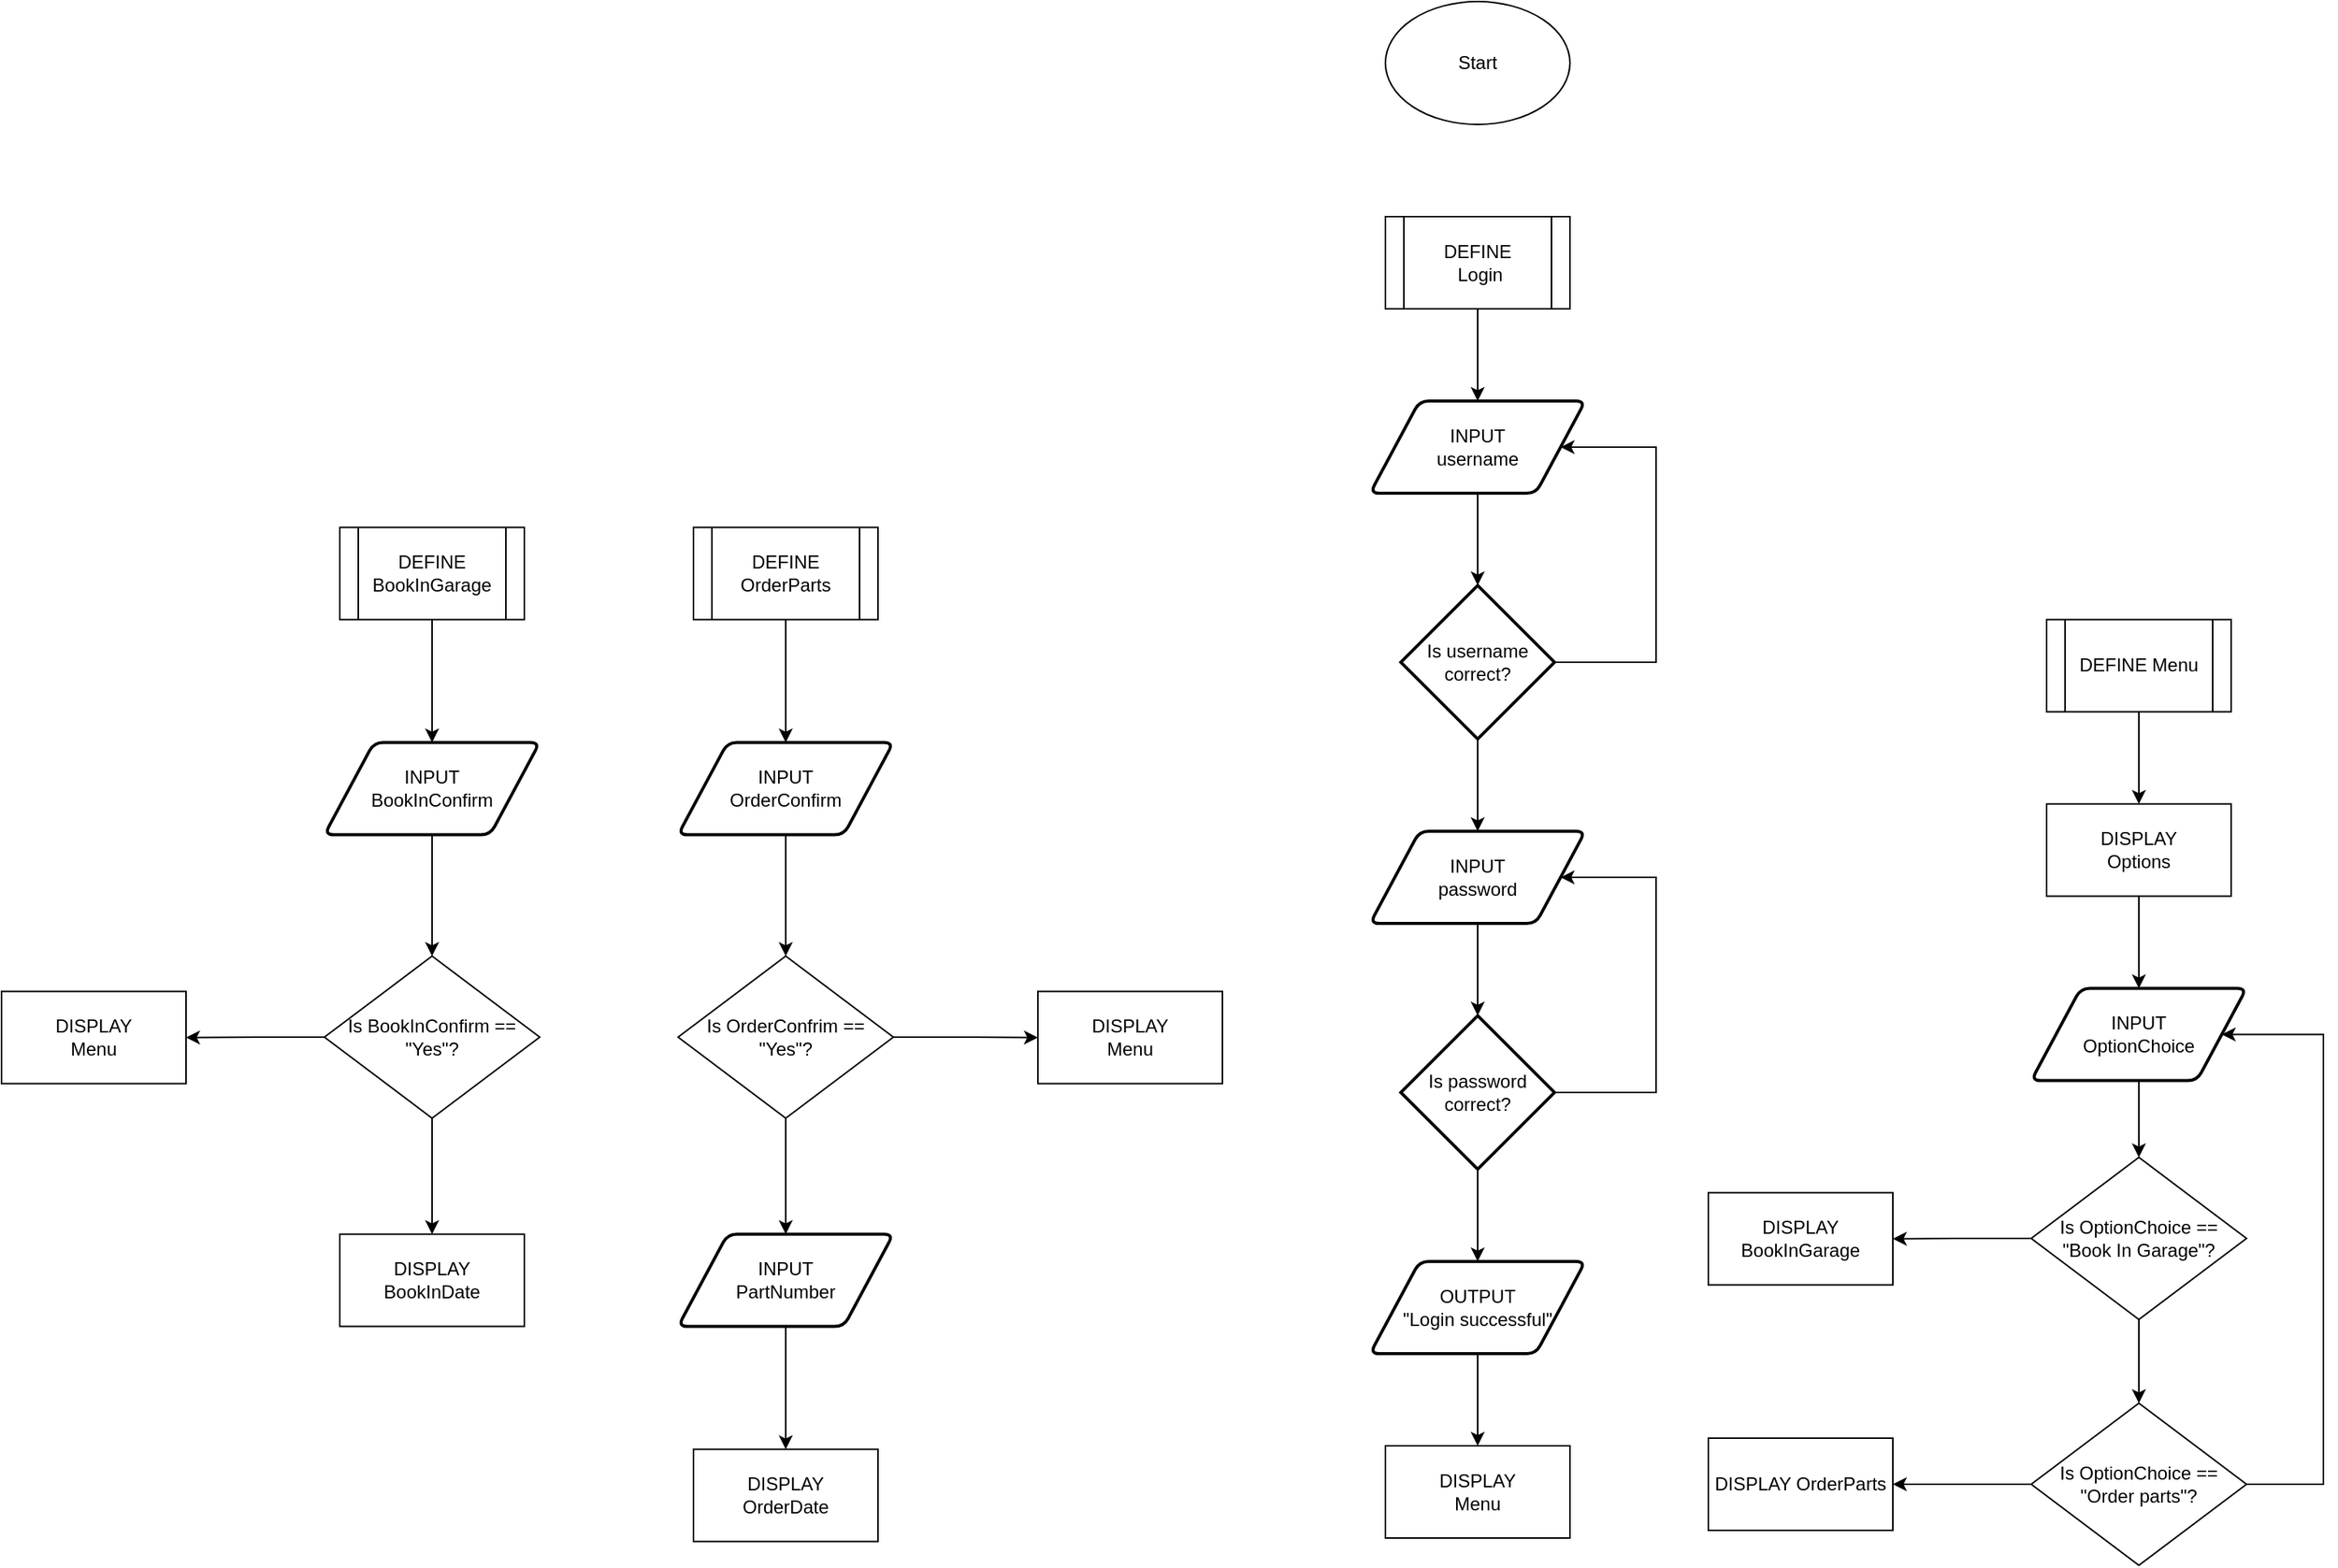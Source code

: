 <mxfile version="22.1.5" type="device" pages="4">
  <diagram id="jziwE1I9XEsc8JKGSchP" name="Flowchart">
    <mxGraphModel dx="2864" dy="1133" grid="1" gridSize="10" guides="1" tooltips="1" connect="1" arrows="1" fold="1" page="1" pageScale="1" pageWidth="827" pageHeight="1169" math="0" shadow="0">
      <root>
        <mxCell id="0" />
        <mxCell id="1" parent="0" />
        <mxCell id="joNV0J1uttv2Q91yzhjy-1" value="Start" style="ellipse;whiteSpace=wrap;html=1;" parent="1" vertex="1">
          <mxGeometry x="550" y="530" width="120" height="80" as="geometry" />
        </mxCell>
        <mxCell id="joNV0J1uttv2Q91yzhjy-3" value="INPUT&lt;br&gt;username" style="shape=parallelogram;html=1;strokeWidth=2;perimeter=parallelogramPerimeter;whiteSpace=wrap;rounded=1;arcSize=12;size=0.23;" parent="1" vertex="1">
          <mxGeometry x="540" y="790" width="140" height="60" as="geometry" />
        </mxCell>
        <mxCell id="y3ASRmUpmLl_MCogKMLo-6" style="edgeStyle=orthogonalEdgeStyle;rounded=0;orthogonalLoop=1;jettySize=auto;html=1;exitX=0.5;exitY=1;exitDx=0;exitDy=0;entryX=0.5;entryY=0;entryDx=0;entryDy=0;" parent="1" source="joNV0J1uttv2Q91yzhjy-7" target="joNV0J1uttv2Q91yzhjy-3" edge="1">
          <mxGeometry relative="1" as="geometry" />
        </mxCell>
        <mxCell id="joNV0J1uttv2Q91yzhjy-7" value="DEFINE&lt;br&gt;&amp;nbsp;Login" style="shape=process;whiteSpace=wrap;html=1;backgroundOutline=1;" parent="1" vertex="1">
          <mxGeometry x="550" y="670" width="120" height="60" as="geometry" />
        </mxCell>
        <mxCell id="y3ASRmUpmLl_MCogKMLo-2" style="edgeStyle=elbowEdgeStyle;rounded=0;orthogonalLoop=1;jettySize=auto;html=1;exitX=1;exitY=0.5;exitDx=0;exitDy=0;exitPerimeter=0;entryX=1;entryY=0.5;entryDx=0;entryDy=0;" parent="1" source="y3ASRmUpmLl_MCogKMLo-1" target="joNV0J1uttv2Q91yzhjy-3" edge="1">
          <mxGeometry relative="1" as="geometry">
            <Array as="points">
              <mxPoint x="726" y="890" />
            </Array>
          </mxGeometry>
        </mxCell>
        <mxCell id="y3ASRmUpmLl_MCogKMLo-7" style="edgeStyle=orthogonalEdgeStyle;rounded=0;orthogonalLoop=1;jettySize=auto;html=1;exitX=0.5;exitY=1;exitDx=0;exitDy=0;exitPerimeter=0;entryX=0.5;entryY=0;entryDx=0;entryDy=0;" parent="1" source="y3ASRmUpmLl_MCogKMLo-1" target="y3ASRmUpmLl_MCogKMLo-4" edge="1">
          <mxGeometry relative="1" as="geometry" />
        </mxCell>
        <mxCell id="y3ASRmUpmLl_MCogKMLo-1" value="Is username correct?" style="strokeWidth=2;html=1;shape=mxgraph.flowchart.decision;whiteSpace=wrap;" parent="1" vertex="1">
          <mxGeometry x="560" y="910" width="100" height="100" as="geometry" />
        </mxCell>
        <mxCell id="y3ASRmUpmLl_MCogKMLo-4" value="INPUT&lt;br&gt;password" style="shape=parallelogram;html=1;strokeWidth=2;perimeter=parallelogramPerimeter;whiteSpace=wrap;rounded=1;arcSize=12;size=0.23;" parent="1" vertex="1">
          <mxGeometry x="540" y="1070" width="140" height="60" as="geometry" />
        </mxCell>
        <mxCell id="y3ASRmUpmLl_MCogKMLo-5" style="edgeStyle=orthogonalEdgeStyle;rounded=0;orthogonalLoop=1;jettySize=auto;html=1;exitX=0.5;exitY=1;exitDx=0;exitDy=0;entryX=0.5;entryY=0;entryDx=0;entryDy=0;entryPerimeter=0;" parent="1" source="joNV0J1uttv2Q91yzhjy-3" target="y3ASRmUpmLl_MCogKMLo-1" edge="1">
          <mxGeometry relative="1" as="geometry" />
        </mxCell>
        <mxCell id="y3ASRmUpmLl_MCogKMLo-10" style="edgeStyle=elbowEdgeStyle;rounded=0;orthogonalLoop=1;jettySize=auto;html=1;exitX=1;exitY=0.5;exitDx=0;exitDy=0;exitPerimeter=0;entryX=1;entryY=0.5;entryDx=0;entryDy=0;" parent="1" source="y3ASRmUpmLl_MCogKMLo-8" target="y3ASRmUpmLl_MCogKMLo-4" edge="1">
          <mxGeometry relative="1" as="geometry">
            <Array as="points">
              <mxPoint x="726" y="1170" />
            </Array>
          </mxGeometry>
        </mxCell>
        <mxCell id="y3ASRmUpmLl_MCogKMLo-21" style="edgeStyle=orthogonalEdgeStyle;rounded=0;orthogonalLoop=1;jettySize=auto;html=1;exitX=0.5;exitY=1;exitDx=0;exitDy=0;exitPerimeter=0;entryX=0.5;entryY=0;entryDx=0;entryDy=0;" parent="1" source="y3ASRmUpmLl_MCogKMLo-8" target="y3ASRmUpmLl_MCogKMLo-12" edge="1">
          <mxGeometry relative="1" as="geometry" />
        </mxCell>
        <mxCell id="y3ASRmUpmLl_MCogKMLo-8" value="Is password correct?" style="strokeWidth=2;html=1;shape=mxgraph.flowchart.decision;whiteSpace=wrap;" parent="1" vertex="1">
          <mxGeometry x="560" y="1190" width="100" height="100" as="geometry" />
        </mxCell>
        <mxCell id="y3ASRmUpmLl_MCogKMLo-9" style="edgeStyle=orthogonalEdgeStyle;rounded=0;orthogonalLoop=1;jettySize=auto;html=1;exitX=0.5;exitY=1;exitDx=0;exitDy=0;entryX=0.5;entryY=0;entryDx=0;entryDy=0;entryPerimeter=0;" parent="1" source="y3ASRmUpmLl_MCogKMLo-4" target="y3ASRmUpmLl_MCogKMLo-8" edge="1">
          <mxGeometry relative="1" as="geometry" />
        </mxCell>
        <mxCell id="y3ASRmUpmLl_MCogKMLo-22" style="edgeStyle=orthogonalEdgeStyle;rounded=0;orthogonalLoop=1;jettySize=auto;html=1;exitX=0.5;exitY=1;exitDx=0;exitDy=0;entryX=0.5;entryY=0;entryDx=0;entryDy=0;" parent="1" source="y3ASRmUpmLl_MCogKMLo-12" target="y3ASRmUpmLl_MCogKMLo-13" edge="1">
          <mxGeometry relative="1" as="geometry" />
        </mxCell>
        <mxCell id="y3ASRmUpmLl_MCogKMLo-12" value="OUTPUT&lt;br&gt;&quot;Login successful&quot;" style="shape=parallelogram;html=1;strokeWidth=2;perimeter=parallelogramPerimeter;whiteSpace=wrap;rounded=1;arcSize=12;size=0.23;" parent="1" vertex="1">
          <mxGeometry x="540" y="1350" width="140" height="60" as="geometry" />
        </mxCell>
        <mxCell id="y3ASRmUpmLl_MCogKMLo-13" value="DISPLAY&lt;br&gt;Menu" style="rounded=0;whiteSpace=wrap;html=1;" parent="1" vertex="1">
          <mxGeometry x="550" y="1470" width="120" height="60" as="geometry" />
        </mxCell>
        <mxCell id="y3ASRmUpmLl_MCogKMLo-20" style="edgeStyle=orthogonalEdgeStyle;rounded=0;orthogonalLoop=1;jettySize=auto;html=1;exitX=0.5;exitY=1;exitDx=0;exitDy=0;entryX=0.5;entryY=0;entryDx=0;entryDy=0;" parent="1" source="y3ASRmUpmLl_MCogKMLo-14" target="y3ASRmUpmLl_MCogKMLo-17" edge="1">
          <mxGeometry relative="1" as="geometry" />
        </mxCell>
        <mxCell id="y3ASRmUpmLl_MCogKMLo-14" value="DEFINE Menu" style="shape=process;whiteSpace=wrap;html=1;backgroundOutline=1;" parent="1" vertex="1">
          <mxGeometry x="980" y="932.25" width="120" height="60" as="geometry" />
        </mxCell>
        <mxCell id="y3ASRmUpmLl_MCogKMLo-19" style="edgeStyle=orthogonalEdgeStyle;rounded=0;orthogonalLoop=1;jettySize=auto;html=1;exitX=0.5;exitY=1;exitDx=0;exitDy=0;entryX=0.5;entryY=0;entryDx=0;entryDy=0;" parent="1" source="y3ASRmUpmLl_MCogKMLo-17" target="y3ASRmUpmLl_MCogKMLo-18" edge="1">
          <mxGeometry relative="1" as="geometry" />
        </mxCell>
        <mxCell id="y3ASRmUpmLl_MCogKMLo-17" value="DISPLAY&lt;br&gt;Options" style="rounded=0;whiteSpace=wrap;html=1;" parent="1" vertex="1">
          <mxGeometry x="980" y="1052.25" width="120" height="60" as="geometry" />
        </mxCell>
        <mxCell id="y3ASRmUpmLl_MCogKMLo-24" style="edgeStyle=orthogonalEdgeStyle;rounded=0;orthogonalLoop=1;jettySize=auto;html=1;exitX=0.5;exitY=1;exitDx=0;exitDy=0;entryX=0.5;entryY=0;entryDx=0;entryDy=0;" parent="1" source="y3ASRmUpmLl_MCogKMLo-18" target="y3ASRmUpmLl_MCogKMLo-23" edge="1">
          <mxGeometry relative="1" as="geometry" />
        </mxCell>
        <mxCell id="y3ASRmUpmLl_MCogKMLo-18" value="INPUT&lt;br&gt;OptionChoice" style="shape=parallelogram;html=1;strokeWidth=2;perimeter=parallelogramPerimeter;whiteSpace=wrap;rounded=1;arcSize=12;size=0.23;" parent="1" vertex="1">
          <mxGeometry x="970" y="1172.25" width="140" height="60" as="geometry" />
        </mxCell>
        <mxCell id="MGW0zBob_JRBG9ysVH5K-1" style="edgeStyle=orthogonalEdgeStyle;rounded=0;orthogonalLoop=1;jettySize=auto;html=1;exitX=0;exitY=0.5;exitDx=0;exitDy=0;entryX=1;entryY=0.5;entryDx=0;entryDy=0;" parent="1" source="y3ASRmUpmLl_MCogKMLo-23" target="y3ASRmUpmLl_MCogKMLo-25" edge="1">
          <mxGeometry relative="1" as="geometry" />
        </mxCell>
        <mxCell id="MGW0zBob_JRBG9ysVH5K-3" style="edgeStyle=orthogonalEdgeStyle;rounded=0;orthogonalLoop=1;jettySize=auto;html=1;exitX=0.5;exitY=1;exitDx=0;exitDy=0;entryX=0.5;entryY=0;entryDx=0;entryDy=0;" parent="1" source="y3ASRmUpmLl_MCogKMLo-23" target="MGW0zBob_JRBG9ysVH5K-2" edge="1">
          <mxGeometry relative="1" as="geometry" />
        </mxCell>
        <mxCell id="y3ASRmUpmLl_MCogKMLo-23" value="Is OptionChoice == &lt;br&gt;&quot;Book In Garage&quot;?" style="rhombus;whiteSpace=wrap;html=1;" parent="1" vertex="1">
          <mxGeometry x="970" y="1282.25" width="140" height="105.5" as="geometry" />
        </mxCell>
        <mxCell id="y3ASRmUpmLl_MCogKMLo-25" value="DISPLAY BookInGarage" style="rounded=0;whiteSpace=wrap;html=1;" parent="1" vertex="1">
          <mxGeometry x="760" y="1305.25" width="120" height="60" as="geometry" />
        </mxCell>
        <mxCell id="MGW0zBob_JRBG9ysVH5K-5" style="edgeStyle=orthogonalEdgeStyle;rounded=0;orthogonalLoop=1;jettySize=auto;html=1;exitX=0;exitY=0.5;exitDx=0;exitDy=0;entryX=1;entryY=0.5;entryDx=0;entryDy=0;" parent="1" source="MGW0zBob_JRBG9ysVH5K-2" target="MGW0zBob_JRBG9ysVH5K-4" edge="1">
          <mxGeometry relative="1" as="geometry" />
        </mxCell>
        <mxCell id="MGW0zBob_JRBG9ysVH5K-6" style="edgeStyle=elbowEdgeStyle;rounded=0;orthogonalLoop=1;jettySize=auto;html=1;exitX=1;exitY=0.5;exitDx=0;exitDy=0;entryX=1;entryY=0.5;entryDx=0;entryDy=0;" parent="1" source="MGW0zBob_JRBG9ysVH5K-2" target="y3ASRmUpmLl_MCogKMLo-18" edge="1">
          <mxGeometry relative="1" as="geometry">
            <Array as="points">
              <mxPoint x="1160" y="1352.25" />
            </Array>
          </mxGeometry>
        </mxCell>
        <mxCell id="MGW0zBob_JRBG9ysVH5K-2" value="Is OptionChoice == &lt;br&gt;&quot;Order parts&quot;?" style="rhombus;whiteSpace=wrap;html=1;" parent="1" vertex="1">
          <mxGeometry x="970" y="1442.25" width="140" height="105.5" as="geometry" />
        </mxCell>
        <mxCell id="MGW0zBob_JRBG9ysVH5K-4" value="DISPLAY OrderParts" style="rounded=0;whiteSpace=wrap;html=1;" parent="1" vertex="1">
          <mxGeometry x="760" y="1465" width="120" height="60" as="geometry" />
        </mxCell>
        <mxCell id="MGW0zBob_JRBG9ysVH5K-10" style="edgeStyle=orthogonalEdgeStyle;rounded=0;orthogonalLoop=1;jettySize=auto;html=1;exitX=0.5;exitY=1;exitDx=0;exitDy=0;entryX=0.5;entryY=0;entryDx=0;entryDy=0;" parent="1" source="MGW0zBob_JRBG9ysVH5K-7" target="MGW0zBob_JRBG9ysVH5K-9" edge="1">
          <mxGeometry relative="1" as="geometry" />
        </mxCell>
        <mxCell id="MGW0zBob_JRBG9ysVH5K-7" value="DEFINE BookInGarage" style="shape=process;whiteSpace=wrap;html=1;backgroundOutline=1;" parent="1" vertex="1">
          <mxGeometry x="-130" y="872.25" width="120" height="60" as="geometry" />
        </mxCell>
        <mxCell id="MGW0zBob_JRBG9ysVH5K-12" style="edgeStyle=orthogonalEdgeStyle;rounded=0;orthogonalLoop=1;jettySize=auto;html=1;exitX=0.5;exitY=1;exitDx=0;exitDy=0;entryX=0.5;entryY=0;entryDx=0;entryDy=0;" parent="1" source="MGW0zBob_JRBG9ysVH5K-8" target="MGW0zBob_JRBG9ysVH5K-11" edge="1">
          <mxGeometry relative="1" as="geometry" />
        </mxCell>
        <mxCell id="MGW0zBob_JRBG9ysVH5K-8" value="DEFINE OrderParts" style="shape=process;whiteSpace=wrap;html=1;backgroundOutline=1;" parent="1" vertex="1">
          <mxGeometry x="100" y="872.25" width="120" height="60" as="geometry" />
        </mxCell>
        <mxCell id="MGW0zBob_JRBG9ysVH5K-16" style="edgeStyle=orthogonalEdgeStyle;rounded=0;orthogonalLoop=1;jettySize=auto;html=1;exitX=0.5;exitY=1;exitDx=0;exitDy=0;" parent="1" source="MGW0zBob_JRBG9ysVH5K-9" edge="1">
          <mxGeometry relative="1" as="geometry">
            <mxPoint x="-70" y="1151.25" as="targetPoint" />
          </mxGeometry>
        </mxCell>
        <mxCell id="MGW0zBob_JRBG9ysVH5K-9" value="INPUT&lt;br&gt;BookInConfirm" style="shape=parallelogram;html=1;strokeWidth=2;perimeter=parallelogramPerimeter;whiteSpace=wrap;rounded=1;arcSize=12;size=0.23;" parent="1" vertex="1">
          <mxGeometry x="-140" y="1012.25" width="140" height="60" as="geometry" />
        </mxCell>
        <mxCell id="MGW0zBob_JRBG9ysVH5K-15" style="edgeStyle=orthogonalEdgeStyle;rounded=0;orthogonalLoop=1;jettySize=auto;html=1;exitX=0.5;exitY=1;exitDx=0;exitDy=0;entryX=0.5;entryY=0;entryDx=0;entryDy=0;" parent="1" source="MGW0zBob_JRBG9ysVH5K-11" target="MGW0zBob_JRBG9ysVH5K-14" edge="1">
          <mxGeometry relative="1" as="geometry" />
        </mxCell>
        <mxCell id="MGW0zBob_JRBG9ysVH5K-11" value="INPUT&lt;br&gt;OrderConfirm" style="shape=parallelogram;html=1;strokeWidth=2;perimeter=parallelogramPerimeter;whiteSpace=wrap;rounded=1;arcSize=12;size=0.23;" parent="1" vertex="1">
          <mxGeometry x="90" y="1012.25" width="140" height="60" as="geometry" />
        </mxCell>
        <mxCell id="MGW0zBob_JRBG9ysVH5K-20" style="edgeStyle=orthogonalEdgeStyle;rounded=0;orthogonalLoop=1;jettySize=auto;html=1;exitX=0;exitY=0.5;exitDx=0;exitDy=0;entryX=1;entryY=0.5;entryDx=0;entryDy=0;" parent="1" source="MGW0zBob_JRBG9ysVH5K-13" target="MGW0zBob_JRBG9ysVH5K-17" edge="1">
          <mxGeometry relative="1" as="geometry" />
        </mxCell>
        <mxCell id="Im-mvRvTY1rOUcPA_kaz-5" style="edgeStyle=orthogonalEdgeStyle;rounded=0;orthogonalLoop=1;jettySize=auto;html=1;exitX=0.5;exitY=1;exitDx=0;exitDy=0;entryX=0.5;entryY=0;entryDx=0;entryDy=0;" parent="1" source="MGW0zBob_JRBG9ysVH5K-13" target="Im-mvRvTY1rOUcPA_kaz-6" edge="1">
          <mxGeometry relative="1" as="geometry">
            <mxPoint x="-70" y="1332.25" as="targetPoint" />
          </mxGeometry>
        </mxCell>
        <mxCell id="MGW0zBob_JRBG9ysVH5K-13" value="Is BookInConfirm == &lt;br&gt;&quot;Yes&quot;?" style="rhombus;whiteSpace=wrap;html=1;" parent="1" vertex="1">
          <mxGeometry x="-140" y="1151.25" width="140" height="105.5" as="geometry" />
        </mxCell>
        <mxCell id="MGW0zBob_JRBG9ysVH5K-19" style="edgeStyle=orthogonalEdgeStyle;rounded=0;orthogonalLoop=1;jettySize=auto;html=1;exitX=1;exitY=0.5;exitDx=0;exitDy=0;entryX=0;entryY=0.5;entryDx=0;entryDy=0;" parent="1" source="MGW0zBob_JRBG9ysVH5K-14" target="MGW0zBob_JRBG9ysVH5K-18" edge="1">
          <mxGeometry relative="1" as="geometry" />
        </mxCell>
        <mxCell id="Im-mvRvTY1rOUcPA_kaz-4" style="edgeStyle=orthogonalEdgeStyle;rounded=0;orthogonalLoop=1;jettySize=auto;html=1;exitX=0.5;exitY=1;exitDx=0;exitDy=0;entryX=0.5;entryY=0;entryDx=0;entryDy=0;" parent="1" source="MGW0zBob_JRBG9ysVH5K-14" target="Im-mvRvTY1rOUcPA_kaz-3" edge="1">
          <mxGeometry relative="1" as="geometry" />
        </mxCell>
        <mxCell id="MGW0zBob_JRBG9ysVH5K-14" value="Is OrderConfrim == &lt;br&gt;&quot;Yes&quot;?" style="rhombus;whiteSpace=wrap;html=1;" parent="1" vertex="1">
          <mxGeometry x="90" y="1151.25" width="140" height="105.5" as="geometry" />
        </mxCell>
        <mxCell id="MGW0zBob_JRBG9ysVH5K-17" value="DISPLAY&lt;br&gt;Menu" style="rounded=0;whiteSpace=wrap;html=1;" parent="1" vertex="1">
          <mxGeometry x="-350" y="1174.25" width="120" height="60" as="geometry" />
        </mxCell>
        <mxCell id="MGW0zBob_JRBG9ysVH5K-18" value="DISPLAY &lt;br&gt;Menu" style="rounded=0;whiteSpace=wrap;html=1;" parent="1" vertex="1">
          <mxGeometry x="324" y="1174.25" width="120" height="60" as="geometry" />
        </mxCell>
        <mxCell id="Im-mvRvTY1rOUcPA_kaz-8" style="edgeStyle=orthogonalEdgeStyle;rounded=0;orthogonalLoop=1;jettySize=auto;html=1;exitX=0.5;exitY=1;exitDx=0;exitDy=0;entryX=0.5;entryY=0;entryDx=0;entryDy=0;" parent="1" source="Im-mvRvTY1rOUcPA_kaz-3" target="Im-mvRvTY1rOUcPA_kaz-7" edge="1">
          <mxGeometry relative="1" as="geometry" />
        </mxCell>
        <mxCell id="Im-mvRvTY1rOUcPA_kaz-3" value="INPUT&lt;br&gt;PartNumber" style="shape=parallelogram;html=1;strokeWidth=2;perimeter=parallelogramPerimeter;whiteSpace=wrap;rounded=1;arcSize=12;size=0.23;" parent="1" vertex="1">
          <mxGeometry x="90" y="1332.25" width="140" height="60" as="geometry" />
        </mxCell>
        <mxCell id="Im-mvRvTY1rOUcPA_kaz-6" value="DISPLAY&lt;br&gt;BookInDate" style="rounded=0;whiteSpace=wrap;html=1;" parent="1" vertex="1">
          <mxGeometry x="-130" y="1332.25" width="120" height="60" as="geometry" />
        </mxCell>
        <mxCell id="Im-mvRvTY1rOUcPA_kaz-7" value="DISPLAY&lt;br&gt;OrderDate" style="rounded=0;whiteSpace=wrap;html=1;" parent="1" vertex="1">
          <mxGeometry x="100" y="1472.25" width="120" height="60" as="geometry" />
        </mxCell>
      </root>
    </mxGraphModel>
  </diagram>
  <diagram id="YROIuYOgdIkdUv_h3v9y" name="Use Case Diagram">
    <mxGraphModel dx="1426" dy="1962" grid="1" gridSize="10" guides="1" tooltips="1" connect="1" arrows="1" fold="1" page="1" pageScale="1" pageWidth="827" pageHeight="1169" math="0" shadow="0">
      <root>
        <mxCell id="0" />
        <mxCell id="1" parent="0" />
        <mxCell id="Jn5gy4m6Dn-4RzXNnm80-6" style="rounded=0;orthogonalLoop=1;jettySize=auto;html=1;exitX=0.5;exitY=0.5;exitDx=0;exitDy=0;exitPerimeter=0;entryX=0;entryY=0.5;entryDx=0;entryDy=0;" edge="1" parent="1" source="iivOj13DiGPCVjuJjFY6-1" target="Jn5gy4m6Dn-4RzXNnm80-3">
          <mxGeometry relative="1" as="geometry" />
        </mxCell>
        <mxCell id="f0pXLc8ne8UzK6zNkqAf-3" style="edgeStyle=orthogonalEdgeStyle;rounded=0;orthogonalLoop=1;jettySize=auto;html=1;exitX=0.5;exitY=0.5;exitDx=0;exitDy=0;exitPerimeter=0;entryX=0;entryY=0.5;entryDx=0;entryDy=0;" edge="1" parent="1" source="iivOj13DiGPCVjuJjFY6-1" target="f0pXLc8ne8UzK6zNkqAf-2">
          <mxGeometry relative="1" as="geometry" />
        </mxCell>
        <mxCell id="iivOj13DiGPCVjuJjFY6-1" value="Client" style="shape=umlActor;verticalLabelPosition=bottom;verticalAlign=top;html=1;" parent="1" vertex="1">
          <mxGeometry x="120" y="250" width="30" height="60" as="geometry" />
        </mxCell>
        <mxCell id="iivOj13DiGPCVjuJjFY6-2" value="Car Parts for Special Cars" style="shape=umlFrame;whiteSpace=wrap;html=1;pointerEvents=0;width=80;height=40;" parent="1" vertex="1">
          <mxGeometry x="230" y="-100" width="470" height="740" as="geometry" />
        </mxCell>
        <mxCell id="P-NEQLfdSzOIX9EF9Juo-4" style="rounded=0;orthogonalLoop=1;jettySize=auto;html=1;exitX=1;exitY=1;exitDx=0;exitDy=0;entryX=0;entryY=0;entryDx=0;entryDy=0;" edge="1" parent="1" source="Jn5gy4m6Dn-4RzXNnm80-3" target="P-NEQLfdSzOIX9EF9Juo-3">
          <mxGeometry relative="1" as="geometry" />
        </mxCell>
        <mxCell id="Jn5gy4m6Dn-4RzXNnm80-3" value="Make Booking" style="ellipse;whiteSpace=wrap;html=1;" vertex="1" parent="1">
          <mxGeometry x="249" y="80" width="120" height="60" as="geometry" />
        </mxCell>
        <mxCell id="Jn5gy4m6Dn-4RzXNnm80-5" value="Order Parts" style="ellipse;whiteSpace=wrap;html=1;" vertex="1" parent="1">
          <mxGeometry x="240" y="500" width="120" height="60" as="geometry" />
        </mxCell>
        <mxCell id="Jn5gy4m6Dn-4RzXNnm80-7" style="rounded=0;orthogonalLoop=1;jettySize=auto;html=1;exitX=0.5;exitY=0.5;exitDx=0;exitDy=0;exitPerimeter=0;entryX=0;entryY=0.5;entryDx=0;entryDy=0;" edge="1" parent="1" source="iivOj13DiGPCVjuJjFY6-1" target="Jn5gy4m6Dn-4RzXNnm80-5">
          <mxGeometry relative="1" as="geometry">
            <mxPoint x="145" y="290" as="sourcePoint" />
            <mxPoint x="250" y="190" as="targetPoint" />
          </mxGeometry>
        </mxCell>
        <mxCell id="f0pXLc8ne8UzK6zNkqAf-7" style="rounded=0;orthogonalLoop=1;jettySize=auto;html=1;exitX=1;exitY=1;exitDx=0;exitDy=0;entryX=0;entryY=0.5;entryDx=0;entryDy=0;" edge="1" parent="1" source="f0pXLc8ne8UzK6zNkqAf-2" target="f0pXLc8ne8UzK6zNkqAf-5">
          <mxGeometry relative="1" as="geometry" />
        </mxCell>
        <mxCell id="f0pXLc8ne8UzK6zNkqAf-8" style="rounded=0;orthogonalLoop=1;jettySize=auto;html=1;exitX=1;exitY=0;exitDx=0;exitDy=0;entryX=0;entryY=0.5;entryDx=0;entryDy=0;" edge="1" parent="1" source="f0pXLc8ne8UzK6zNkqAf-2" target="f0pXLc8ne8UzK6zNkqAf-6">
          <mxGeometry relative="1" as="geometry" />
        </mxCell>
        <mxCell id="f0pXLc8ne8UzK6zNkqAf-2" value="Log in" style="ellipse;whiteSpace=wrap;html=1;" vertex="1" parent="1">
          <mxGeometry x="240" y="250" width="120" height="60" as="geometry" />
        </mxCell>
        <mxCell id="f0pXLc8ne8UzK6zNkqAf-5" value="Enter Password" style="ellipse;whiteSpace=wrap;html=1;" vertex="1" parent="1">
          <mxGeometry x="369" y="290" width="90" height="50" as="geometry" />
        </mxCell>
        <mxCell id="f0pXLc8ne8UzK6zNkqAf-6" value="Enter username" style="ellipse;whiteSpace=wrap;html=1;" vertex="1" parent="1">
          <mxGeometry x="369" y="220" width="90" height="50" as="geometry" />
        </mxCell>
        <mxCell id="f0pXLc8ne8UzK6zNkqAf-9" value="Enter Part Number" style="ellipse;whiteSpace=wrap;html=1;" vertex="1" parent="1">
          <mxGeometry x="390" y="470" width="90" height="50" as="geometry" />
        </mxCell>
        <mxCell id="f0pXLc8ne8UzK6zNkqAf-10" value="Enter Car Make" style="ellipse;whiteSpace=wrap;html=1;" vertex="1" parent="1">
          <mxGeometry x="520" y="500" width="90" height="50" as="geometry" />
        </mxCell>
        <mxCell id="f0pXLc8ne8UzK6zNkqAf-11" value="Enter Car Model" style="ellipse;whiteSpace=wrap;html=1;" vertex="1" parent="1">
          <mxGeometry x="520" y="430" width="90" height="50" as="geometry" />
        </mxCell>
        <mxCell id="f0pXLc8ne8UzK6zNkqAf-13" style="rounded=0;orthogonalLoop=1;jettySize=auto;html=1;exitX=1;exitY=0;exitDx=0;exitDy=0;entryX=0;entryY=0.5;entryDx=0;entryDy=0;" edge="1" parent="1" source="f0pXLc8ne8UzK6zNkqAf-9" target="f0pXLc8ne8UzK6zNkqAf-11">
          <mxGeometry relative="1" as="geometry">
            <mxPoint x="145" y="290" as="sourcePoint" />
            <mxPoint x="250" y="540" as="targetPoint" />
          </mxGeometry>
        </mxCell>
        <mxCell id="f0pXLc8ne8UzK6zNkqAf-14" style="rounded=0;orthogonalLoop=1;jettySize=auto;html=1;exitX=1;exitY=0;exitDx=0;exitDy=0;entryX=0;entryY=0.5;entryDx=0;entryDy=0;" edge="1" parent="1" source="Jn5gy4m6Dn-4RzXNnm80-5" target="f0pXLc8ne8UzK6zNkqAf-9">
          <mxGeometry relative="1" as="geometry">
            <mxPoint x="352" y="519" as="sourcePoint" />
            <mxPoint x="400" y="445" as="targetPoint" />
          </mxGeometry>
        </mxCell>
        <mxCell id="f0pXLc8ne8UzK6zNkqAf-15" style="rounded=0;orthogonalLoop=1;jettySize=auto;html=1;exitX=1;exitY=1;exitDx=0;exitDy=0;entryX=0;entryY=0.5;entryDx=0;entryDy=0;" edge="1" parent="1" source="f0pXLc8ne8UzK6zNkqAf-9" target="f0pXLc8ne8UzK6zNkqAf-10">
          <mxGeometry relative="1" as="geometry">
            <mxPoint x="362" y="529" as="sourcePoint" />
            <mxPoint x="410" y="455" as="targetPoint" />
          </mxGeometry>
        </mxCell>
        <mxCell id="P-NEQLfdSzOIX9EF9Juo-1" value="Enter Car Make" style="ellipse;whiteSpace=wrap;html=1;" vertex="1" parent="1">
          <mxGeometry x="380" y="30" width="90" height="50" as="geometry" />
        </mxCell>
        <mxCell id="P-NEQLfdSzOIX9EF9Juo-2" style="rounded=0;orthogonalLoop=1;jettySize=auto;html=1;exitX=1;exitY=0;exitDx=0;exitDy=0;entryX=0;entryY=1;entryDx=0;entryDy=0;" edge="1" parent="1" source="Jn5gy4m6Dn-4RzXNnm80-3" target="P-NEQLfdSzOIX9EF9Juo-1">
          <mxGeometry relative="1" as="geometry">
            <mxPoint x="354" y="119.5" as="sourcePoint" />
            <mxPoint x="459" y="119.5" as="targetPoint" />
          </mxGeometry>
        </mxCell>
        <mxCell id="P-NEQLfdSzOIX9EF9Juo-3" value="Enter Car Model" style="ellipse;whiteSpace=wrap;html=1;" vertex="1" parent="1">
          <mxGeometry x="380" y="130" width="90" height="50" as="geometry" />
        </mxCell>
      </root>
    </mxGraphModel>
  </diagram>
  <diagram id="0IhZmJs-F_lBnZMXhqg6" name="Entity Relationship Diagram">
    <mxGraphModel dx="1426" dy="1962" grid="1" gridSize="10" guides="1" tooltips="1" connect="1" arrows="1" fold="1" page="1" pageScale="1" pageWidth="827" pageHeight="1169" math="0" shadow="0">
      <root>
        <mxCell id="0" />
        <mxCell id="1" parent="0" />
        <mxCell id="B9WvrhRc7JhfDQs7LCkT-1" value="Parts" style="swimlane;childLayout=stackLayout;horizontal=1;startSize=50;horizontalStack=0;rounded=1;fontSize=14;fontStyle=0;strokeWidth=2;resizeParent=0;resizeLast=1;shadow=0;dashed=0;align=center;arcSize=4;whiteSpace=wrap;html=1;" parent="1" vertex="1">
          <mxGeometry x="110" y="-180" width="150" height="180" as="geometry" />
        </mxCell>
        <mxCell id="B9WvrhRc7JhfDQs7LCkT-2" value="-PartNumber&lt;br&gt;-CarMake&lt;br&gt;-CarModel&lt;br&gt;-OrderDate&lt;br&gt;-DeliveryDate&lt;br&gt;-DeliveryAddress&lt;br&gt;-OrderCost&lt;br&gt;-PaymentReceived" style="align=left;strokeColor=none;fillColor=none;spacingLeft=4;fontSize=12;verticalAlign=top;resizable=0;rotatable=0;part=1;html=1;" parent="B9WvrhRc7JhfDQs7LCkT-1" vertex="1">
          <mxGeometry y="50" width="150" height="130" as="geometry" />
        </mxCell>
        <mxCell id="B9WvrhRc7JhfDQs7LCkT-3" value="Client" style="swimlane;childLayout=stackLayout;horizontal=1;startSize=50;horizontalStack=0;rounded=1;fontSize=14;fontStyle=0;strokeWidth=2;resizeParent=0;resizeLast=1;shadow=0;dashed=0;align=center;arcSize=4;whiteSpace=wrap;html=1;" parent="1" vertex="1">
          <mxGeometry x="660" y="-180" width="160" height="120" as="geometry" />
        </mxCell>
        <mxCell id="B9WvrhRc7JhfDQs7LCkT-4" value="-Title&lt;br&gt;-Name&lt;br&gt;-Address&lt;br&gt;-Mobile" style="align=left;strokeColor=none;fillColor=none;spacingLeft=4;fontSize=12;verticalAlign=top;resizable=0;rotatable=0;part=1;html=1;" parent="B9WvrhRc7JhfDQs7LCkT-3" vertex="1">
          <mxGeometry y="50" width="160" height="70" as="geometry" />
        </mxCell>
        <mxCell id="quuIpHBeHzS23Vyan22H-1" value="Car" style="swimlane;childLayout=stackLayout;horizontal=1;startSize=50;horizontalStack=0;rounded=1;fontSize=14;fontStyle=0;strokeWidth=2;resizeParent=0;resizeLast=1;shadow=0;dashed=0;align=center;arcSize=4;whiteSpace=wrap;html=1;" parent="1" vertex="1">
          <mxGeometry x="110" y="110" width="160" height="120" as="geometry" />
        </mxCell>
        <mxCell id="quuIpHBeHzS23Vyan22H-2" value="-CarRegistration&lt;br&gt;-CarModel&lt;br&gt;-CarMake" style="align=left;strokeColor=none;fillColor=none;spacingLeft=4;fontSize=12;verticalAlign=top;resizable=0;rotatable=0;part=1;html=1;" parent="quuIpHBeHzS23Vyan22H-1" vertex="1">
          <mxGeometry y="50" width="160" height="70" as="geometry" />
        </mxCell>
        <mxCell id="quuIpHBeHzS23Vyan22H-3" value="Booking" style="swimlane;childLayout=stackLayout;horizontal=1;startSize=50;horizontalStack=0;rounded=1;fontSize=14;fontStyle=0;strokeWidth=2;resizeParent=0;resizeLast=1;shadow=0;dashed=0;align=center;arcSize=4;whiteSpace=wrap;html=1;" parent="1" vertex="1">
          <mxGeometry x="660" y="110" width="160" height="120" as="geometry" />
        </mxCell>
        <mxCell id="quuIpHBeHzS23Vyan22H-4" value="-Date&lt;br&gt;-Time&lt;br&gt;-Cost&lt;br&gt;-Issues" style="align=left;strokeColor=none;fillColor=none;spacingLeft=4;fontSize=12;verticalAlign=top;resizable=0;rotatable=0;part=1;html=1;" parent="quuIpHBeHzS23Vyan22H-3" vertex="1">
          <mxGeometry y="50" width="160" height="70" as="geometry" />
        </mxCell>
        <mxCell id="s0xgF_xYbgxEdb-FhnKZ-4" value="Garage" style="swimlane;childLayout=stackLayout;horizontal=1;startSize=50;horizontalStack=0;rounded=1;fontSize=14;fontStyle=0;strokeWidth=2;resizeParent=0;resizeLast=1;shadow=0;dashed=0;align=center;arcSize=4;whiteSpace=wrap;html=1;" vertex="1" parent="1">
          <mxGeometry x="390" y="-10" width="160" height="120" as="geometry" />
        </mxCell>
        <mxCell id="s0xgF_xYbgxEdb-FhnKZ-5" value="-Location&lt;br&gt;-AvailableSlots" style="align=left;strokeColor=none;fillColor=none;spacingLeft=4;fontSize=12;verticalAlign=top;resizable=0;rotatable=0;part=1;html=1;" vertex="1" parent="s0xgF_xYbgxEdb-FhnKZ-4">
          <mxGeometry y="50" width="160" height="70" as="geometry" />
        </mxCell>
        <mxCell id="s0xgF_xYbgxEdb-FhnKZ-6" value="" style="edgeStyle=orthogonalEdgeStyle;fontSize=12;html=1;endArrow=ERmany;rounded=0;entryX=1;entryY=0.25;entryDx=0;entryDy=0;exitX=0.5;exitY=1;exitDx=0;exitDy=0;" edge="1" parent="1" source="s0xgF_xYbgxEdb-FhnKZ-5" target="quuIpHBeHzS23Vyan22H-2">
          <mxGeometry width="100" height="100" relative="1" as="geometry">
            <mxPoint x="310" y="310" as="sourcePoint" />
            <mxPoint x="410" y="210" as="targetPoint" />
          </mxGeometry>
        </mxCell>
        <mxCell id="s0xgF_xYbgxEdb-FhnKZ-7" value="" style="edgeStyle=orthogonalEdgeStyle;fontSize=12;html=1;endArrow=ERmany;rounded=0;entryX=1;entryY=0.25;entryDx=0;entryDy=0;exitX=0.5;exitY=0;exitDx=0;exitDy=0;" edge="1" parent="1" source="s0xgF_xYbgxEdb-FhnKZ-4" target="B9WvrhRc7JhfDQs7LCkT-2">
          <mxGeometry width="100" height="100" relative="1" as="geometry">
            <mxPoint x="480" y="120" as="sourcePoint" />
            <mxPoint x="280" y="188" as="targetPoint" />
          </mxGeometry>
        </mxCell>
        <mxCell id="s0xgF_xYbgxEdb-FhnKZ-8" value="" style="edgeStyle=orthogonalEdgeStyle;fontSize=12;html=1;endArrow=ERmany;rounded=0;entryX=0.5;entryY=0;entryDx=0;entryDy=0;exitX=0.5;exitY=1;exitDx=0;exitDy=0;" edge="1" parent="1" source="B9WvrhRc7JhfDQs7LCkT-4" target="quuIpHBeHzS23Vyan22H-3">
          <mxGeometry width="100" height="100" relative="1" as="geometry">
            <mxPoint x="480" y="120" as="sourcePoint" />
            <mxPoint x="280" y="188" as="targetPoint" />
          </mxGeometry>
        </mxCell>
        <mxCell id="s0xgF_xYbgxEdb-FhnKZ-9" value="" style="fontSize=12;html=1;endArrow=ERmany;startArrow=ERmany;rounded=0;exitX=1;exitY=0;exitDx=0;exitDy=0;entryX=0;entryY=0;entryDx=0;entryDy=0;" edge="1" parent="1" source="B9WvrhRc7JhfDQs7LCkT-2" target="B9WvrhRc7JhfDQs7LCkT-4">
          <mxGeometry width="100" height="100" relative="1" as="geometry">
            <mxPoint x="260" y="-110" as="sourcePoint" />
            <mxPoint x="590" y="-90" as="targetPoint" />
          </mxGeometry>
        </mxCell>
        <mxCell id="s0xgF_xYbgxEdb-FhnKZ-10" value="" style="edgeStyle=orthogonalEdgeStyle;fontSize=12;html=1;endArrow=ERmany;rounded=0;entryX=0;entryY=0.5;entryDx=0;entryDy=0;exitX=1;exitY=0.25;exitDx=0;exitDy=0;" edge="1" parent="1" source="s0xgF_xYbgxEdb-FhnKZ-5" target="quuIpHBeHzS23Vyan22H-4">
          <mxGeometry width="100" height="100" relative="1" as="geometry">
            <mxPoint x="570" y="80" as="sourcePoint" />
            <mxPoint x="570" y="250" as="targetPoint" />
          </mxGeometry>
        </mxCell>
      </root>
    </mxGraphModel>
  </diagram>
  <diagram id="X23FqH5HyukSGmazxiz-" name="Data Flow Diagram">
    <mxGraphModel dx="1426" dy="793" grid="1" gridSize="10" guides="1" tooltips="1" connect="1" arrows="1" fold="1" page="1" pageScale="1" pageWidth="827" pageHeight="1169" math="0" shadow="0">
      <root>
        <mxCell id="0" />
        <mxCell id="1" parent="0" />
      </root>
    </mxGraphModel>
  </diagram>
</mxfile>
